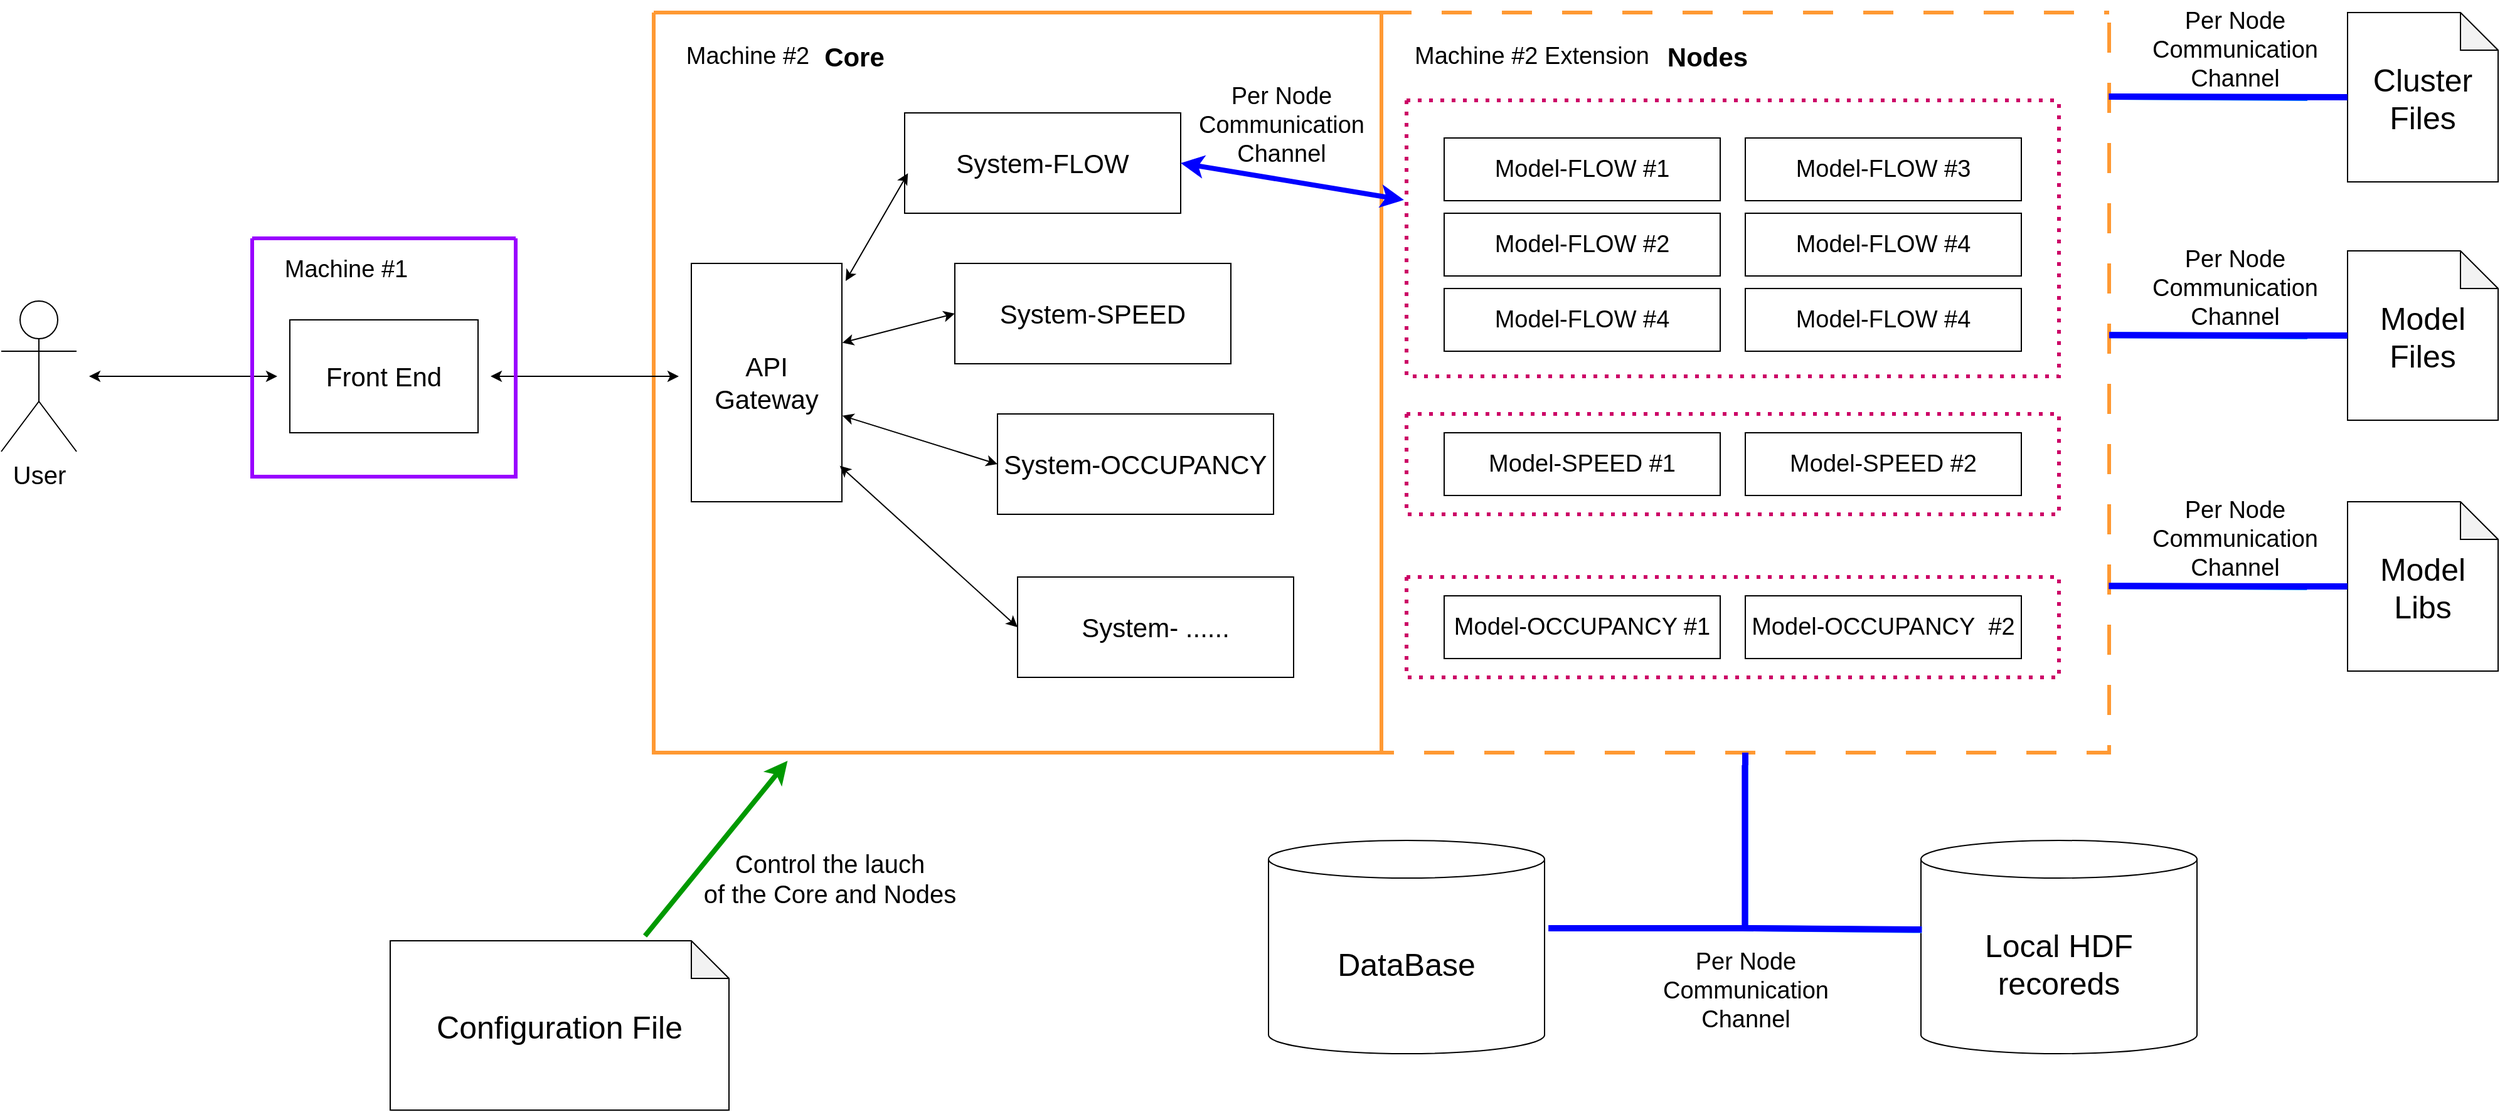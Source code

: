 <mxfile version="21.5.2" type="device" pages="2">
  <diagram name="arch" id="t-OXCBM75_guDQFJXikh">
    <mxGraphModel dx="3182" dy="1407" grid="1" gridSize="10" guides="1" tooltips="1" connect="1" arrows="1" fold="1" page="1" pageScale="1" pageWidth="827" pageHeight="1169" math="0" shadow="0">
      <root>
        <mxCell id="0" />
        <mxCell id="1" parent="0" />
        <mxCell id="BsjfcDH8OL25CWf0YW9Y-41" value="" style="swimlane;startSize=0;strokeColor=#FF9933;strokeWidth=3;dashed=1;dashPattern=8 8;" vertex="1" parent="1">
          <mxGeometry x="710" y="220" width="580" height="590" as="geometry" />
        </mxCell>
        <mxCell id="BsjfcDH8OL25CWf0YW9Y-42" value="&lt;font style=&quot;font-size: 19px;&quot;&gt;Model-FLOW #1&lt;/font&gt;" style="rounded=0;whiteSpace=wrap;html=1;" vertex="1" parent="BsjfcDH8OL25CWf0YW9Y-41">
          <mxGeometry x="50" y="100" width="220" height="50" as="geometry" />
        </mxCell>
        <mxCell id="BsjfcDH8OL25CWf0YW9Y-43" value="&lt;font style=&quot;font-size: 19px;&quot;&gt;Model-FLOW #2&lt;/font&gt;" style="rounded=0;whiteSpace=wrap;html=1;" vertex="1" parent="BsjfcDH8OL25CWf0YW9Y-41">
          <mxGeometry x="50" y="160" width="220" height="50" as="geometry" />
        </mxCell>
        <mxCell id="BsjfcDH8OL25CWf0YW9Y-44" value="&lt;font style=&quot;font-size: 19px;&quot;&gt;Model-FLOW #3&lt;/font&gt;" style="rounded=0;whiteSpace=wrap;html=1;" vertex="1" parent="BsjfcDH8OL25CWf0YW9Y-41">
          <mxGeometry x="290" y="100" width="220" height="50" as="geometry" />
        </mxCell>
        <mxCell id="BsjfcDH8OL25CWf0YW9Y-45" value="&lt;font style=&quot;font-size: 19px;&quot;&gt;Model-FLOW #4&lt;/font&gt;" style="rounded=0;whiteSpace=wrap;html=1;" vertex="1" parent="BsjfcDH8OL25CWf0YW9Y-41">
          <mxGeometry x="290" y="160" width="220" height="50" as="geometry" />
        </mxCell>
        <mxCell id="BsjfcDH8OL25CWf0YW9Y-46" value="&lt;font style=&quot;font-size: 19px;&quot;&gt;Machine #2 Extension&lt;br&gt;&lt;/font&gt;" style="text;html=1;strokeColor=none;fillColor=none;align=center;verticalAlign=middle;whiteSpace=wrap;rounded=0;" vertex="1" parent="BsjfcDH8OL25CWf0YW9Y-41">
          <mxGeometry x="20" y="20" width="200" height="30" as="geometry" />
        </mxCell>
        <mxCell id="BsjfcDH8OL25CWf0YW9Y-47" value="&lt;font style=&quot;font-size: 19px;&quot;&gt;Model-FLOW #4&lt;/font&gt;" style="rounded=0;whiteSpace=wrap;html=1;" vertex="1" parent="BsjfcDH8OL25CWf0YW9Y-41">
          <mxGeometry x="50" y="220" width="220" height="50" as="geometry" />
        </mxCell>
        <mxCell id="BsjfcDH8OL25CWf0YW9Y-48" value="&lt;font style=&quot;font-size: 19px;&quot;&gt;Model-FLOW #4&lt;/font&gt;" style="rounded=0;whiteSpace=wrap;html=1;" vertex="1" parent="BsjfcDH8OL25CWf0YW9Y-41">
          <mxGeometry x="290" y="220" width="220" height="50" as="geometry" />
        </mxCell>
        <mxCell id="BsjfcDH8OL25CWf0YW9Y-50" value="&lt;font style=&quot;font-size: 19px;&quot;&gt;Model-SPEED #1&lt;/font&gt;" style="rounded=0;whiteSpace=wrap;html=1;" vertex="1" parent="BsjfcDH8OL25CWf0YW9Y-41">
          <mxGeometry x="50" y="335" width="220" height="50" as="geometry" />
        </mxCell>
        <mxCell id="BsjfcDH8OL25CWf0YW9Y-52" value="&lt;font style=&quot;font-size: 19px;&quot;&gt;Model-SPEED&amp;nbsp;#2&lt;/font&gt;" style="rounded=0;whiteSpace=wrap;html=1;" vertex="1" parent="BsjfcDH8OL25CWf0YW9Y-41">
          <mxGeometry x="290" y="335" width="220" height="50" as="geometry" />
        </mxCell>
        <mxCell id="BsjfcDH8OL25CWf0YW9Y-55" value="&lt;font style=&quot;font-size: 19px;&quot;&gt;Model-OCCUPANCY #1&lt;/font&gt;" style="rounded=0;whiteSpace=wrap;html=1;" vertex="1" parent="BsjfcDH8OL25CWf0YW9Y-41">
          <mxGeometry x="50" y="465" width="220" height="50" as="geometry" />
        </mxCell>
        <mxCell id="BsjfcDH8OL25CWf0YW9Y-56" value="&lt;font style=&quot;font-size: 19px;&quot;&gt;Model-OCCUPANCY&amp;nbsp;&amp;nbsp;#2&lt;/font&gt;" style="rounded=0;whiteSpace=wrap;html=1;" vertex="1" parent="BsjfcDH8OL25CWf0YW9Y-41">
          <mxGeometry x="290" y="465" width="220" height="50" as="geometry" />
        </mxCell>
        <mxCell id="BsjfcDH8OL25CWf0YW9Y-78" value="" style="swimlane;startSize=0;strokeColor=#CC0066;strokeWidth=3;dashed=1;dashPattern=1 2;" vertex="1" parent="BsjfcDH8OL25CWf0YW9Y-41">
          <mxGeometry x="20" y="70" width="520" height="220" as="geometry" />
        </mxCell>
        <mxCell id="BsjfcDH8OL25CWf0YW9Y-80" value="" style="swimlane;startSize=0;strokeColor=#CC0066;strokeWidth=3;dashed=1;dashPattern=1 2;" vertex="1" parent="BsjfcDH8OL25CWf0YW9Y-41">
          <mxGeometry x="20" y="320" width="520" height="80" as="geometry" />
        </mxCell>
        <mxCell id="BsjfcDH8OL25CWf0YW9Y-87" value="" style="swimlane;startSize=0;strokeColor=#CC0066;strokeWidth=3;dashed=1;dashPattern=1 2;" vertex="1" parent="BsjfcDH8OL25CWf0YW9Y-41">
          <mxGeometry x="20" y="450" width="520" height="80" as="geometry" />
        </mxCell>
        <mxCell id="BsjfcDH8OL25CWf0YW9Y-91" value="&lt;font style=&quot;font-size: 21px;&quot;&gt;&lt;b&gt;Nodes&lt;/b&gt;&lt;/font&gt;" style="text;html=1;strokeColor=none;fillColor=none;align=center;verticalAlign=middle;whiteSpace=wrap;rounded=0;" vertex="1" parent="BsjfcDH8OL25CWf0YW9Y-41">
          <mxGeometry x="230" y="20" width="60" height="30" as="geometry" />
        </mxCell>
        <mxCell id="BsjfcDH8OL25CWf0YW9Y-15" value="" style="swimlane;startSize=0;strokeColor=#FF9933;strokeWidth=3;" vertex="1" parent="1">
          <mxGeometry x="130" y="220" width="580" height="590" as="geometry" />
        </mxCell>
        <mxCell id="BsjfcDH8OL25CWf0YW9Y-14" value="&lt;font style=&quot;font-size: 21px;&quot;&gt;API&lt;br&gt;Gateway&lt;/font&gt;" style="rounded=0;whiteSpace=wrap;html=1;" vertex="1" parent="BsjfcDH8OL25CWf0YW9Y-15">
          <mxGeometry x="30" y="200" width="120" height="190" as="geometry" />
        </mxCell>
        <mxCell id="BsjfcDH8OL25CWf0YW9Y-7" value="&lt;font style=&quot;font-size: 21px;&quot;&gt;System-FLOW&lt;/font&gt;" style="rounded=0;whiteSpace=wrap;html=1;" vertex="1" parent="BsjfcDH8OL25CWf0YW9Y-15">
          <mxGeometry x="200" y="80" width="220" height="80" as="geometry" />
        </mxCell>
        <mxCell id="BsjfcDH8OL25CWf0YW9Y-18" value="" style="endArrow=classic;startArrow=classic;html=1;rounded=0;exitX=1.025;exitY=0.074;exitDx=0;exitDy=0;exitPerimeter=0;entryX=0.012;entryY=0.601;entryDx=0;entryDy=0;entryPerimeter=0;" edge="1" parent="BsjfcDH8OL25CWf0YW9Y-15" source="BsjfcDH8OL25CWf0YW9Y-14" target="BsjfcDH8OL25CWf0YW9Y-7">
          <mxGeometry width="50" height="50" relative="1" as="geometry">
            <mxPoint x="170" y="210" as="sourcePoint" />
            <mxPoint x="270" y="120" as="targetPoint" />
          </mxGeometry>
        </mxCell>
        <mxCell id="BsjfcDH8OL25CWf0YW9Y-19" value="&lt;font style=&quot;font-size: 21px;&quot;&gt;System-SPEED&lt;/font&gt;" style="rounded=0;whiteSpace=wrap;html=1;" vertex="1" parent="BsjfcDH8OL25CWf0YW9Y-15">
          <mxGeometry x="240" y="200" width="220" height="80" as="geometry" />
        </mxCell>
        <mxCell id="BsjfcDH8OL25CWf0YW9Y-20" value="&lt;font style=&quot;font-size: 21px;&quot;&gt;System-OCCUPANCY&lt;/font&gt;" style="rounded=0;whiteSpace=wrap;html=1;" vertex="1" parent="BsjfcDH8OL25CWf0YW9Y-15">
          <mxGeometry x="274" y="320" width="220" height="80" as="geometry" />
        </mxCell>
        <mxCell id="BsjfcDH8OL25CWf0YW9Y-21" value="&lt;font style=&quot;font-size: 21px;&quot;&gt;System- ......&lt;/font&gt;" style="rounded=0;whiteSpace=wrap;html=1;" vertex="1" parent="BsjfcDH8OL25CWf0YW9Y-15">
          <mxGeometry x="290" y="450" width="220" height="80" as="geometry" />
        </mxCell>
        <mxCell id="BsjfcDH8OL25CWf0YW9Y-22" value="" style="endArrow=classic;startArrow=classic;html=1;rounded=0;entryX=0;entryY=0.5;entryDx=0;entryDy=0;exitX=1.003;exitY=0.333;exitDx=0;exitDy=0;exitPerimeter=0;" edge="1" parent="BsjfcDH8OL25CWf0YW9Y-15" source="BsjfcDH8OL25CWf0YW9Y-14" target="BsjfcDH8OL25CWf0YW9Y-19">
          <mxGeometry width="50" height="50" relative="1" as="geometry">
            <mxPoint x="170" y="270" as="sourcePoint" />
            <mxPoint x="270" y="240" as="targetPoint" />
          </mxGeometry>
        </mxCell>
        <mxCell id="BsjfcDH8OL25CWf0YW9Y-23" value="" style="endArrow=classic;startArrow=classic;html=1;rounded=0;entryX=0;entryY=0.5;entryDx=0;entryDy=0;exitX=1.003;exitY=0.639;exitDx=0;exitDy=0;exitPerimeter=0;" edge="1" parent="BsjfcDH8OL25CWf0YW9Y-15" source="BsjfcDH8OL25CWf0YW9Y-14" target="BsjfcDH8OL25CWf0YW9Y-20">
          <mxGeometry width="50" height="50" relative="1" as="geometry">
            <mxPoint x="170" y="310" as="sourcePoint" />
            <mxPoint x="270" y="360" as="targetPoint" />
          </mxGeometry>
        </mxCell>
        <mxCell id="BsjfcDH8OL25CWf0YW9Y-26" value="&lt;font style=&quot;font-size: 19px;&quot;&gt;Machine #2&lt;br&gt;&lt;/font&gt;" style="text;html=1;strokeColor=none;fillColor=none;align=center;verticalAlign=middle;whiteSpace=wrap;rounded=0;" vertex="1" parent="BsjfcDH8OL25CWf0YW9Y-15">
          <mxGeometry x="20" y="20" width="110" height="30" as="geometry" />
        </mxCell>
        <mxCell id="BsjfcDH8OL25CWf0YW9Y-27" value="" style="endArrow=classic;startArrow=classic;html=1;rounded=0;entryX=0;entryY=0.5;entryDx=0;entryDy=0;exitX=0.986;exitY=0.849;exitDx=0;exitDy=0;exitPerimeter=0;" edge="1" parent="BsjfcDH8OL25CWf0YW9Y-15" source="BsjfcDH8OL25CWf0YW9Y-14" target="BsjfcDH8OL25CWf0YW9Y-21">
          <mxGeometry width="50" height="50" relative="1" as="geometry">
            <mxPoint x="180" y="320" as="sourcePoint" />
            <mxPoint x="280" y="370" as="targetPoint" />
          </mxGeometry>
        </mxCell>
        <mxCell id="BsjfcDH8OL25CWf0YW9Y-90" value="&lt;font style=&quot;font-size: 21px;&quot;&gt;&lt;b&gt;Core&lt;/b&gt;&lt;/font&gt;" style="text;html=1;strokeColor=none;fillColor=none;align=center;verticalAlign=middle;whiteSpace=wrap;rounded=0;" vertex="1" parent="BsjfcDH8OL25CWf0YW9Y-15">
          <mxGeometry x="130" y="20" width="60" height="30" as="geometry" />
        </mxCell>
        <mxCell id="BsjfcDH8OL25CWf0YW9Y-101" value="&lt;font style=&quot;font-size: 19px;&quot;&gt;Per Node&lt;br style=&quot;border-color: var(--border-color);&quot;&gt;Communication&lt;br style=&quot;border-color: var(--border-color);&quot;&gt;Channel&lt;/font&gt;" style="text;html=1;align=center;verticalAlign=middle;resizable=0;points=[];autosize=1;strokeColor=none;fillColor=none;" vertex="1" parent="BsjfcDH8OL25CWf0YW9Y-15">
          <mxGeometry x="420" y="50" width="160" height="80" as="geometry" />
        </mxCell>
        <mxCell id="BsjfcDH8OL25CWf0YW9Y-8" value="&lt;font style=&quot;font-size: 20px;&quot;&gt;User&lt;/font&gt;" style="shape=umlActor;verticalLabelPosition=bottom;verticalAlign=top;html=1;outlineConnect=0;" vertex="1" parent="1">
          <mxGeometry x="-390" y="450" width="60" height="120" as="geometry" />
        </mxCell>
        <mxCell id="BsjfcDH8OL25CWf0YW9Y-11" value="&lt;font style=&quot;font-size: 21px;&quot;&gt;Front End&lt;/font&gt;" style="rounded=0;whiteSpace=wrap;html=1;" vertex="1" parent="1">
          <mxGeometry x="-160" y="465" width="150" height="90" as="geometry" />
        </mxCell>
        <mxCell id="BsjfcDH8OL25CWf0YW9Y-12" value="" style="endArrow=classic;startArrow=classic;html=1;rounded=0;" edge="1" parent="1">
          <mxGeometry width="50" height="50" relative="1" as="geometry">
            <mxPoint x="-320" y="510" as="sourcePoint" />
            <mxPoint x="-170" y="510" as="targetPoint" />
          </mxGeometry>
        </mxCell>
        <mxCell id="BsjfcDH8OL25CWf0YW9Y-13" value="" style="endArrow=classic;startArrow=classic;html=1;rounded=0;" edge="1" parent="1">
          <mxGeometry width="50" height="50" relative="1" as="geometry">
            <mxPoint y="510" as="sourcePoint" />
            <mxPoint x="150" y="510" as="targetPoint" />
          </mxGeometry>
        </mxCell>
        <mxCell id="BsjfcDH8OL25CWf0YW9Y-16" value="" style="swimlane;startSize=0;strokeColor=#9900ff;strokeWidth=3;" vertex="1" parent="1">
          <mxGeometry x="-190" y="400" width="210" height="190" as="geometry" />
        </mxCell>
        <mxCell id="BsjfcDH8OL25CWf0YW9Y-25" value="&lt;font style=&quot;font-size: 19px;&quot;&gt;Machine #1&lt;/font&gt;" style="text;html=1;strokeColor=none;fillColor=none;align=center;verticalAlign=middle;whiteSpace=wrap;rounded=0;" vertex="1" parent="BsjfcDH8OL25CWf0YW9Y-16">
          <mxGeometry x="20" y="10" width="110" height="30" as="geometry" />
        </mxCell>
        <mxCell id="BsjfcDH8OL25CWf0YW9Y-59" value="&lt;font style=&quot;font-size: 25px;&quot;&gt;DataBase&lt;/font&gt;" style="shape=cylinder3;whiteSpace=wrap;html=1;boundedLbl=1;backgroundOutline=1;size=15;" vertex="1" parent="1">
          <mxGeometry x="620" y="880" width="220" height="170" as="geometry" />
        </mxCell>
        <mxCell id="BsjfcDH8OL25CWf0YW9Y-60" value="" style="endArrow=none;html=1;rounded=0;exitX=1.014;exitY=0.412;exitDx=0;exitDy=0;exitPerimeter=0;entryX=0.5;entryY=1;entryDx=0;entryDy=0;strokeColor=#0000FF;strokeWidth=5;" edge="1" parent="1" source="BsjfcDH8OL25CWf0YW9Y-59" target="BsjfcDH8OL25CWf0YW9Y-41">
          <mxGeometry width="50" height="50" relative="1" as="geometry">
            <mxPoint x="690" y="740" as="sourcePoint" />
            <mxPoint x="740" y="690" as="targetPoint" />
            <Array as="points">
              <mxPoint x="1000" y="950" />
            </Array>
          </mxGeometry>
        </mxCell>
        <mxCell id="BsjfcDH8OL25CWf0YW9Y-61" value="&lt;font style=&quot;font-size: 25px;&quot;&gt;Model&lt;br&gt;Files&lt;/font&gt;" style="shape=note;whiteSpace=wrap;html=1;backgroundOutline=1;darkOpacity=0.05;" vertex="1" parent="1">
          <mxGeometry x="1480" y="410" width="120" height="135" as="geometry" />
        </mxCell>
        <mxCell id="BsjfcDH8OL25CWf0YW9Y-62" value="" style="endArrow=none;html=1;rounded=0;strokeColor=#007FFF;strokeWidth=5;exitX=1.004;exitY=0.707;exitDx=0;exitDy=0;exitPerimeter=0;" edge="1" parent="1">
          <mxGeometry width="50" height="50" relative="1" as="geometry">
            <mxPoint x="1290.32" y="477.13" as="sourcePoint" />
            <mxPoint x="1448" y="478" as="targetPoint" />
          </mxGeometry>
        </mxCell>
        <mxCell id="BsjfcDH8OL25CWf0YW9Y-64" value="&lt;span style=&quot;font-size: 25px;&quot;&gt;Cluster Files&lt;/span&gt;" style="shape=note;whiteSpace=wrap;html=1;backgroundOutline=1;darkOpacity=0.05;" vertex="1" parent="1">
          <mxGeometry x="1480" y="220" width="120" height="135" as="geometry" />
        </mxCell>
        <mxCell id="BsjfcDH8OL25CWf0YW9Y-65" value="" style="endArrow=none;html=1;rounded=0;strokeColor=#007FFF;strokeWidth=5;exitX=1.004;exitY=0.707;exitDx=0;exitDy=0;exitPerimeter=0;" edge="1" parent="1">
          <mxGeometry width="50" height="50" relative="1" as="geometry">
            <mxPoint x="1290" y="287" as="sourcePoint" />
            <mxPoint x="1448" y="288" as="targetPoint" />
          </mxGeometry>
        </mxCell>
        <mxCell id="BsjfcDH8OL25CWf0YW9Y-66" value="&lt;font style=&quot;font-size: 25px;&quot;&gt;Model&lt;br&gt;Libs&lt;/font&gt;" style="shape=note;whiteSpace=wrap;html=1;backgroundOutline=1;darkOpacity=0.05;" vertex="1" parent="1">
          <mxGeometry x="1480" y="610" width="120" height="135" as="geometry" />
        </mxCell>
        <mxCell id="BsjfcDH8OL25CWf0YW9Y-67" value="" style="endArrow=none;html=1;rounded=0;strokeColor=#007FFF;strokeWidth=5;exitX=1.004;exitY=0.707;exitDx=0;exitDy=0;exitPerimeter=0;" edge="1" parent="1">
          <mxGeometry width="50" height="50" relative="1" as="geometry">
            <mxPoint x="1290.0" y="677.13" as="sourcePoint" />
            <mxPoint x="1447.68" y="678" as="targetPoint" />
          </mxGeometry>
        </mxCell>
        <mxCell id="BsjfcDH8OL25CWf0YW9Y-85" value="&lt;span style=&quot;font-size: 25px;&quot;&gt;Local HDF recoreds&lt;/span&gt;" style="shape=cylinder3;whiteSpace=wrap;html=1;boundedLbl=1;backgroundOutline=1;size=15;" vertex="1" parent="1">
          <mxGeometry x="1140" y="880" width="220" height="170" as="geometry" />
        </mxCell>
        <mxCell id="BsjfcDH8OL25CWf0YW9Y-86" value="" style="endArrow=none;html=1;rounded=0;strokeColor=#3399FF;strokeWidth=5;exitX=0.003;exitY=0.42;exitDx=0;exitDy=0;exitPerimeter=0;" edge="1" parent="1" source="BsjfcDH8OL25CWf0YW9Y-85">
          <mxGeometry width="50" height="50" relative="1" as="geometry">
            <mxPoint x="1110" y="950" as="sourcePoint" />
            <mxPoint x="1000" y="820" as="targetPoint" />
            <Array as="points">
              <mxPoint x="1000" y="950" />
            </Array>
          </mxGeometry>
        </mxCell>
        <mxCell id="BsjfcDH8OL25CWf0YW9Y-88" value="&lt;font style=&quot;font-size: 25px;&quot;&gt;Configuration File&lt;/font&gt;" style="shape=note;whiteSpace=wrap;html=1;backgroundOutline=1;darkOpacity=0.05;" vertex="1" parent="1">
          <mxGeometry x="-80" y="960" width="270" height="135" as="geometry" />
        </mxCell>
        <mxCell id="BsjfcDH8OL25CWf0YW9Y-89" value="" style="endArrow=classic;html=1;rounded=0;exitX=0.752;exitY=-0.029;exitDx=0;exitDy=0;exitPerimeter=0;entryX=0.184;entryY=1.011;entryDx=0;entryDy=0;entryPerimeter=0;strokeWidth=4;fontColor=#CC00CC;strokeColor=#009900;" edge="1" parent="1" source="BsjfcDH8OL25CWf0YW9Y-88" target="BsjfcDH8OL25CWf0YW9Y-15">
          <mxGeometry width="50" height="50" relative="1" as="geometry">
            <mxPoint x="660" y="650" as="sourcePoint" />
            <mxPoint x="710" y="600" as="targetPoint" />
          </mxGeometry>
        </mxCell>
        <mxCell id="BsjfcDH8OL25CWf0YW9Y-92" value="" style="endArrow=classic;startArrow=classic;html=1;rounded=0;exitX=1;exitY=0.5;exitDx=0;exitDy=0;entryX=-0.004;entryY=0.361;entryDx=0;entryDy=0;entryPerimeter=0;strokeColor=#0000FF;strokeWidth=4;" edge="1" parent="1" source="BsjfcDH8OL25CWf0YW9Y-7" target="BsjfcDH8OL25CWf0YW9Y-78">
          <mxGeometry width="50" height="50" relative="1" as="geometry">
            <mxPoint x="660" y="650" as="sourcePoint" />
            <mxPoint x="710" y="600" as="targetPoint" />
          </mxGeometry>
        </mxCell>
        <mxCell id="BsjfcDH8OL25CWf0YW9Y-93" value="" style="endArrow=none;html=1;rounded=0;strokeColor=#0000FF;strokeWidth=5;exitX=1.004;exitY=0.707;exitDx=0;exitDy=0;exitPerimeter=0;entryX=0;entryY=0.5;entryDx=0;entryDy=0;entryPerimeter=0;" edge="1" parent="1" target="BsjfcDH8OL25CWf0YW9Y-64">
          <mxGeometry width="50" height="50" relative="1" as="geometry">
            <mxPoint x="1289.68" y="287" as="sourcePoint" />
            <mxPoint x="1447.68" y="288" as="targetPoint" />
          </mxGeometry>
        </mxCell>
        <mxCell id="BsjfcDH8OL25CWf0YW9Y-94" value="" style="endArrow=none;html=1;rounded=0;strokeColor=#0000FF;strokeWidth=5;exitX=1.004;exitY=0.707;exitDx=0;exitDy=0;exitPerimeter=0;entryX=0;entryY=0.5;entryDx=0;entryDy=0;entryPerimeter=0;" edge="1" parent="1" target="BsjfcDH8OL25CWf0YW9Y-61">
          <mxGeometry width="50" height="50" relative="1" as="geometry">
            <mxPoint x="1290.0" y="477.13" as="sourcePoint" />
            <mxPoint x="1447.68" y="478" as="targetPoint" />
          </mxGeometry>
        </mxCell>
        <mxCell id="BsjfcDH8OL25CWf0YW9Y-95" value="" style="endArrow=none;html=1;rounded=0;strokeColor=#0000FF;strokeWidth=5;exitX=1.004;exitY=0.707;exitDx=0;exitDy=0;exitPerimeter=0;entryX=0;entryY=0.5;entryDx=0;entryDy=0;entryPerimeter=0;" edge="1" parent="1" target="BsjfcDH8OL25CWf0YW9Y-66">
          <mxGeometry width="50" height="50" relative="1" as="geometry">
            <mxPoint x="1289.68" y="677.13" as="sourcePoint" />
            <mxPoint x="1447.36" y="678" as="targetPoint" />
          </mxGeometry>
        </mxCell>
        <mxCell id="BsjfcDH8OL25CWf0YW9Y-96" value="" style="endArrow=none;html=1;rounded=0;strokeColor=#0000FF;strokeWidth=5;exitX=0.003;exitY=0.42;exitDx=0;exitDy=0;exitPerimeter=0;" edge="1" parent="1">
          <mxGeometry width="50" height="50" relative="1" as="geometry">
            <mxPoint x="1140.68" y="951" as="sourcePoint" />
            <mxPoint x="999.68" y="820" as="targetPoint" />
            <Array as="points">
              <mxPoint x="999.68" y="950" />
            </Array>
          </mxGeometry>
        </mxCell>
        <mxCell id="BsjfcDH8OL25CWf0YW9Y-102" value="&lt;font style=&quot;font-size: 19px;&quot;&gt;Per Node&lt;br style=&quot;border-color: var(--border-color);&quot;&gt;Communication&lt;br style=&quot;border-color: var(--border-color);&quot;&gt;Channel&lt;/font&gt;" style="text;html=1;align=center;verticalAlign=middle;resizable=0;points=[];autosize=1;strokeColor=none;fillColor=none;" vertex="1" parent="1">
          <mxGeometry x="1310.0" y="210" width="160" height="80" as="geometry" />
        </mxCell>
        <mxCell id="BsjfcDH8OL25CWf0YW9Y-103" value="&lt;font style=&quot;font-size: 19px;&quot;&gt;Per Node&lt;br style=&quot;border-color: var(--border-color);&quot;&gt;Communication&lt;br style=&quot;border-color: var(--border-color);&quot;&gt;Channel&lt;/font&gt;" style="text;html=1;align=center;verticalAlign=middle;resizable=0;points=[];autosize=1;strokeColor=none;fillColor=none;" vertex="1" parent="1">
          <mxGeometry x="1310.0" y="400" width="160" height="80" as="geometry" />
        </mxCell>
        <mxCell id="BsjfcDH8OL25CWf0YW9Y-104" value="&lt;font style=&quot;font-size: 19px;&quot;&gt;Per Node&lt;br style=&quot;border-color: var(--border-color);&quot;&gt;Communication&lt;br style=&quot;border-color: var(--border-color);&quot;&gt;Channel&lt;/font&gt;" style="text;html=1;align=center;verticalAlign=middle;resizable=0;points=[];autosize=1;strokeColor=none;fillColor=none;" vertex="1" parent="1">
          <mxGeometry x="1310.0" y="600" width="160" height="80" as="geometry" />
        </mxCell>
        <mxCell id="BsjfcDH8OL25CWf0YW9Y-105" value="&lt;font style=&quot;font-size: 19px;&quot;&gt;Per Node&lt;br style=&quot;border-color: var(--border-color);&quot;&gt;Communication&lt;br style=&quot;border-color: var(--border-color);&quot;&gt;Channel&lt;/font&gt;" style="text;html=1;align=center;verticalAlign=middle;resizable=0;points=[];autosize=1;strokeColor=none;fillColor=none;" vertex="1" parent="1">
          <mxGeometry x="920" y="960" width="160" height="80" as="geometry" />
        </mxCell>
        <mxCell id="BsjfcDH8OL25CWf0YW9Y-109" value="&lt;font style=&quot;font-size: 20px;&quot;&gt;Control the lauch &lt;br&gt;of the Core and Nodes&lt;/font&gt;" style="text;html=1;align=center;verticalAlign=middle;resizable=0;points=[];autosize=1;strokeColor=none;fillColor=none;" vertex="1" parent="1">
          <mxGeometry x="160" y="880" width="220" height="60" as="geometry" />
        </mxCell>
      </root>
    </mxGraphModel>
  </diagram>
  <diagram id="2nl2Z_TFR53_mF55IA4R" name="design">
    <mxGraphModel dx="3656" dy="2365" grid="1" gridSize="10" guides="1" tooltips="1" connect="1" arrows="1" fold="1" page="1" pageScale="1" pageWidth="827" pageHeight="1169" math="0" shadow="0">
      <root>
        <mxCell id="0" />
        <mxCell id="1" parent="0" />
        <mxCell id="p0LioKt5p2tRiZTA31mQ-1" value="" style="swimlane;startSize=0;" vertex="1" parent="1">
          <mxGeometry x="-680" y="270" width="620" height="550" as="geometry" />
        </mxCell>
        <mxCell id="p0LioKt5p2tRiZTA31mQ-4" value="&lt;font style=&quot;font-size: 33px;&quot;&gt;Core&lt;/font&gt;" style="text;html=1;strokeColor=none;fillColor=none;align=center;verticalAlign=middle;whiteSpace=wrap;rounded=0;" vertex="1" parent="p0LioKt5p2tRiZTA31mQ-1">
          <mxGeometry x="50" y="10" width="60" height="30" as="geometry" />
        </mxCell>
        <mxCell id="p0LioKt5p2tRiZTA31mQ-7" value="&lt;font style=&quot;font-size: 20px;&quot;&gt;Config&lt;/font&gt;" style="rounded=0;whiteSpace=wrap;html=1;" vertex="1" parent="p0LioKt5p2tRiZTA31mQ-1">
          <mxGeometry x="20" y="80" width="100" height="120" as="geometry" />
        </mxCell>
        <mxCell id="Imkr-QkAkfUDr95EVoMw-3" value="" style="swimlane;startSize=0;" vertex="1" parent="p0LioKt5p2tRiZTA31mQ-1">
          <mxGeometry x="20" y="240" width="380" height="260" as="geometry" />
        </mxCell>
        <mxCell id="Imkr-QkAkfUDr95EVoMw-5" value="&lt;span style=&quot;font-size: 20px;&quot;&gt;HTTP&lt;br&gt;Server&lt;br&gt;&lt;/span&gt;" style="rounded=0;whiteSpace=wrap;html=1;" vertex="1" parent="Imkr-QkAkfUDr95EVoMw-3">
          <mxGeometry x="20" y="75" width="100" height="120" as="geometry" />
        </mxCell>
        <mxCell id="Imkr-QkAkfUDr95EVoMw-9" value="&lt;span style=&quot;font-size: 20px;&quot;&gt;API Handler&lt;/span&gt;" style="rounded=0;whiteSpace=wrap;html=1;" vertex="1" parent="Imkr-QkAkfUDr95EVoMw-3">
          <mxGeometry x="140" y="75" width="100" height="120" as="geometry" />
        </mxCell>
        <mxCell id="Imkr-QkAkfUDr95EVoMw-10" value="&lt;font style=&quot;font-size: 29px;&quot;&gt;Web Env&lt;/font&gt;" style="text;html=1;strokeColor=none;fillColor=none;align=center;verticalAlign=middle;whiteSpace=wrap;rounded=0;" vertex="1" parent="Imkr-QkAkfUDr95EVoMw-3">
          <mxGeometry x="30" y="20" width="140" height="30" as="geometry" />
        </mxCell>
        <mxCell id="Imkr-QkAkfUDr95EVoMw-7" value="&lt;span style=&quot;font-size: 20px;&quot;&gt;Spawner&lt;/span&gt;" style="rounded=0;whiteSpace=wrap;html=1;" vertex="1" parent="Imkr-QkAkfUDr95EVoMw-3">
          <mxGeometry x="260" y="75" width="100" height="120" as="geometry" />
        </mxCell>
        <mxCell id="Imkr-QkAkfUDr95EVoMw-11" value="&lt;span style=&quot;font-size: 22px;&quot;&gt;Model&lt;br&gt;Factory&lt;br&gt;&lt;/span&gt;" style="rounded=0;whiteSpace=wrap;html=1;" vertex="1" parent="p0LioKt5p2tRiZTA31mQ-1">
          <mxGeometry x="290" y="80" width="140" height="120" as="geometry" />
        </mxCell>
        <mxCell id="Imkr-QkAkfUDr95EVoMw-12" value="&lt;span style=&quot;font-size: 22px;&quot;&gt;Model&lt;br&gt;&lt;/span&gt;" style="rounded=0;whiteSpace=wrap;html=1;" vertex="1" parent="p0LioKt5p2tRiZTA31mQ-1">
          <mxGeometry x="460" y="80" width="140" height="120" as="geometry" />
        </mxCell>
        <mxCell id="Imkr-QkAkfUDr95EVoMw-13" value="&lt;span style=&quot;font-size: 20px;&quot;&gt;Logger&lt;/span&gt;" style="rounded=0;whiteSpace=wrap;html=1;" vertex="1" parent="p0LioKt5p2tRiZTA31mQ-1">
          <mxGeometry x="150" y="80" width="100" height="120" as="geometry" />
        </mxCell>
        <mxCell id="Imkr-QkAkfUDr95EVoMw-14" value="&lt;span style=&quot;font-size: 22px;&quot;&gt;System&lt;br&gt;&lt;/span&gt;" style="rounded=0;whiteSpace=wrap;html=1;" vertex="1" parent="p0LioKt5p2tRiZTA31mQ-1">
          <mxGeometry x="440" y="315" width="140" height="120" as="geometry" />
        </mxCell>
        <mxCell id="Imkr-QkAkfUDr95EVoMw-15" value="" style="endArrow=none;dashed=1;html=1;rounded=0;exitX=1;exitY=0.5;exitDx=0;exitDy=0;entryX=0;entryY=0.5;entryDx=0;entryDy=0;strokeWidth=3;" edge="1" parent="p0LioKt5p2tRiZTA31mQ-1" source="Imkr-QkAkfUDr95EVoMw-7" target="Imkr-QkAkfUDr95EVoMw-14">
          <mxGeometry width="50" height="50" relative="1" as="geometry">
            <mxPoint x="450" y="370" as="sourcePoint" />
            <mxPoint x="500" y="320" as="targetPoint" />
          </mxGeometry>
        </mxCell>
        <mxCell id="Imkr-QkAkfUDr95EVoMw-16" value="" style="endArrow=none;dashed=1;html=1;rounded=0;exitX=0.5;exitY=0;exitDx=0;exitDy=0;entryX=0.5;entryY=1;entryDx=0;entryDy=0;strokeWidth=3;" edge="1" parent="p0LioKt5p2tRiZTA31mQ-1" source="Imkr-QkAkfUDr95EVoMw-7" target="Imkr-QkAkfUDr95EVoMw-11">
          <mxGeometry width="50" height="50" relative="1" as="geometry">
            <mxPoint x="390" y="385" as="sourcePoint" />
            <mxPoint x="450" y="385" as="targetPoint" />
          </mxGeometry>
        </mxCell>
        <mxCell id="Imkr-QkAkfUDr95EVoMw-17" value="" style="endArrow=none;dashed=1;html=1;rounded=0;exitX=0.5;exitY=1;exitDx=0;exitDy=0;entryX=0.5;entryY=0;entryDx=0;entryDy=0;strokeWidth=3;" edge="1" parent="p0LioKt5p2tRiZTA31mQ-1" source="Imkr-QkAkfUDr95EVoMw-12" target="Imkr-QkAkfUDr95EVoMw-14">
          <mxGeometry width="50" height="50" relative="1" as="geometry">
            <mxPoint x="430" y="260" as="sourcePoint" />
            <mxPoint x="490" y="260" as="targetPoint" />
          </mxGeometry>
        </mxCell>
        <mxCell id="Imkr-QkAkfUDr95EVoMw-21" value="" style="endArrow=none;dashed=1;html=1;rounded=0;exitX=0.5;exitY=1;exitDx=0;exitDy=0;entryX=0.5;entryY=1;entryDx=0;entryDy=0;strokeWidth=3;" edge="1" parent="p0LioKt5p2tRiZTA31mQ-1" source="Imkr-QkAkfUDr95EVoMw-14" target="Imkr-QkAkfUDr95EVoMw-9">
          <mxGeometry width="50" height="50" relative="1" as="geometry">
            <mxPoint x="340" y="325" as="sourcePoint" />
            <mxPoint x="370" y="210" as="targetPoint" />
            <Array as="points">
              <mxPoint x="510" y="480" />
              <mxPoint x="210" y="480" />
            </Array>
          </mxGeometry>
        </mxCell>
        <mxCell id="p0LioKt5p2tRiZTA31mQ-3" value="" style="swimlane;startSize=0;" vertex="1" parent="1">
          <mxGeometry x="20" y="270" width="620" height="550" as="geometry" />
        </mxCell>
        <mxCell id="p0LioKt5p2tRiZTA31mQ-5" value="&lt;font style=&quot;font-size: 33px;&quot;&gt;Node&lt;/font&gt;" style="text;html=1;strokeColor=none;fillColor=none;align=center;verticalAlign=middle;whiteSpace=wrap;rounded=0;" vertex="1" parent="p0LioKt5p2tRiZTA31mQ-3">
          <mxGeometry x="50" y="10" width="60" height="30" as="geometry" />
        </mxCell>
        <mxCell id="p0LioKt5p2tRiZTA31mQ-8" value="&lt;font style=&quot;font-size: 20px;&quot;&gt;Config&lt;/font&gt;" style="rounded=0;whiteSpace=wrap;html=1;" vertex="1" parent="p0LioKt5p2tRiZTA31mQ-3">
          <mxGeometry x="40" y="80" width="100" height="120" as="geometry" />
        </mxCell>
        <mxCell id="Imkr-QkAkfUDr95EVoMw-20" value="&lt;span style=&quot;font-size: 20px;&quot;&gt;Logger&lt;/span&gt;" style="rounded=0;whiteSpace=wrap;html=1;" vertex="1" parent="p0LioKt5p2tRiZTA31mQ-3">
          <mxGeometry x="180" y="80" width="100" height="120" as="geometry" />
        </mxCell>
        <mxCell id="Imkr-QkAkfUDr95EVoMw-23" value="" style="swimlane;startSize=0;" vertex="1" parent="p0LioKt5p2tRiZTA31mQ-3">
          <mxGeometry x="40" y="250" width="380" height="260" as="geometry" />
        </mxCell>
        <mxCell id="Imkr-QkAkfUDr95EVoMw-24" value="&lt;span style=&quot;font-size: 20px;&quot;&gt;HTTP&lt;br&gt;Server&lt;br&gt;&lt;/span&gt;" style="rounded=0;whiteSpace=wrap;html=1;" vertex="1" parent="Imkr-QkAkfUDr95EVoMw-23">
          <mxGeometry x="20" y="75" width="100" height="120" as="geometry" />
        </mxCell>
        <mxCell id="Imkr-QkAkfUDr95EVoMw-25" value="&lt;span style=&quot;font-size: 20px;&quot;&gt;API Handler&lt;/span&gt;" style="rounded=0;whiteSpace=wrap;html=1;" vertex="1" parent="Imkr-QkAkfUDr95EVoMw-23">
          <mxGeometry x="140" y="75" width="100" height="120" as="geometry" />
        </mxCell>
        <mxCell id="Imkr-QkAkfUDr95EVoMw-26" value="&lt;font style=&quot;font-size: 29px;&quot;&gt;Web Env&lt;/font&gt;" style="text;html=1;strokeColor=none;fillColor=none;align=center;verticalAlign=middle;whiteSpace=wrap;rounded=0;" vertex="1" parent="Imkr-QkAkfUDr95EVoMw-23">
          <mxGeometry x="30" y="20" width="140" height="30" as="geometry" />
        </mxCell>
        <mxCell id="Imkr-QkAkfUDr95EVoMw-27" value="&lt;span style=&quot;font-size: 20px;&quot;&gt;Spawner&lt;/span&gt;" style="rounded=0;whiteSpace=wrap;html=1;" vertex="1" parent="Imkr-QkAkfUDr95EVoMw-23">
          <mxGeometry x="260" y="75" width="100" height="120" as="geometry" />
        </mxCell>
        <mxCell id="Imkr-QkAkfUDr95EVoMw-29" value="&lt;span style=&quot;font-size: 20px;&quot;&gt;Data&lt;br&gt;Fetcher&lt;br&gt;&lt;/span&gt;" style="rounded=0;whiteSpace=wrap;html=1;" vertex="1" parent="p0LioKt5p2tRiZTA31mQ-3">
          <mxGeometry x="470" y="330" width="100" height="120" as="geometry" />
        </mxCell>
        <mxCell id="uI3tKBbuPjg9BsWLir4P-9" value="&lt;span style=&quot;font-size: 22px;&quot;&gt;Model&lt;br&gt;&lt;/span&gt;" style="rounded=0;whiteSpace=wrap;html=1;" vertex="1" parent="p0LioKt5p2tRiZTA31mQ-3">
          <mxGeometry x="380" y="80" width="140" height="120" as="geometry" />
        </mxCell>
        <mxCell id="p0LioKt5p2tRiZTA31mQ-9" value="&lt;font style=&quot;font-size: 20px;&quot;&gt;Configuration File&lt;/font&gt;" style="shape=note;whiteSpace=wrap;html=1;backgroundOutline=1;darkOpacity=0.05;" vertex="1" parent="1">
          <mxGeometry x="-930" y="350" width="190" height="100" as="geometry" />
        </mxCell>
        <mxCell id="Imkr-QkAkfUDr95EVoMw-1" value="" style="endArrow=classic;html=1;rounded=0;" edge="1" parent="1">
          <mxGeometry width="50" height="50" relative="1" as="geometry">
            <mxPoint x="-740" y="400" as="sourcePoint" />
            <mxPoint x="-660" y="399.5" as="targetPoint" />
          </mxGeometry>
        </mxCell>
        <mxCell id="Imkr-QkAkfUDr95EVoMw-18" value="" style="endArrow=classic;html=1;rounded=0;exitX=1;exitY=0.5;exitDx=0;exitDy=0;entryX=0;entryY=0.5;entryDx=0;entryDy=0;" edge="1" parent="1" source="Imkr-QkAkfUDr95EVoMw-12" target="p0LioKt5p2tRiZTA31mQ-8">
          <mxGeometry width="50" height="50" relative="1" as="geometry">
            <mxPoint x="-230" y="640" as="sourcePoint" />
            <mxPoint x="-180" y="590" as="targetPoint" />
          </mxGeometry>
        </mxCell>
        <mxCell id="Imkr-QkAkfUDr95EVoMw-28" value="" style="endArrow=none;dashed=1;html=1;rounded=0;exitX=1;exitY=0.75;exitDx=0;exitDy=0;entryX=0;entryY=0.25;entryDx=0;entryDy=0;strokeWidth=3;" edge="1" parent="1" source="Imkr-QkAkfUDr95EVoMw-12" target="Imkr-QkAkfUDr95EVoMw-24">
          <mxGeometry width="50" height="50" relative="1" as="geometry">
            <mxPoint x="-140" y="480" as="sourcePoint" />
            <mxPoint x="-160" y="595" as="targetPoint" />
          </mxGeometry>
        </mxCell>
        <mxCell id="uI3tKBbuPjg9BsWLir4P-1" value="&lt;font style=&quot;font-size: 20px;&quot;&gt;DataBase&lt;/font&gt;" style="shape=cylinder3;whiteSpace=wrap;html=1;boundedLbl=1;backgroundOutline=1;size=15;" vertex="1" parent="1">
          <mxGeometry x="360" y="860" width="140" height="140" as="geometry" />
        </mxCell>
        <mxCell id="uI3tKBbuPjg9BsWLir4P-2" value="&lt;font style=&quot;font-size: 20px;&quot;&gt;Local HDF recoreds&lt;/font&gt;" style="shape=cylinder3;whiteSpace=wrap;html=1;boundedLbl=1;backgroundOutline=1;size=15;" vertex="1" parent="1">
          <mxGeometry x="610" y="860" width="140" height="140" as="geometry" />
        </mxCell>
        <mxCell id="uI3tKBbuPjg9BsWLir4P-3" value="" style="endArrow=none;dashed=1;html=1;rounded=0;exitX=0.5;exitY=1;exitDx=0;exitDy=0;entryX=0.5;entryY=0;entryDx=0;entryDy=0;strokeWidth=3;entryPerimeter=0;" edge="1" parent="1" source="Imkr-QkAkfUDr95EVoMw-29" target="uI3tKBbuPjg9BsWLir4P-1">
          <mxGeometry width="50" height="50" relative="1" as="geometry">
            <mxPoint x="-70" y="450" as="sourcePoint" />
            <mxPoint x="90" y="635" as="targetPoint" />
            <Array as="points">
              <mxPoint x="540" y="800" />
            </Array>
          </mxGeometry>
        </mxCell>
        <mxCell id="uI3tKBbuPjg9BsWLir4P-4" value="" style="endArrow=none;dashed=1;html=1;rounded=0;entryX=0.5;entryY=0;entryDx=0;entryDy=0;strokeWidth=3;entryPerimeter=0;" edge="1" parent="1" target="uI3tKBbuPjg9BsWLir4P-2">
          <mxGeometry width="50" height="50" relative="1" as="geometry">
            <mxPoint x="540" y="730" as="sourcePoint" />
            <mxPoint x="460" y="870" as="targetPoint" />
            <Array as="points">
              <mxPoint x="540" y="800" />
            </Array>
          </mxGeometry>
        </mxCell>
        <mxCell id="uI3tKBbuPjg9BsWLir4P-6" value="&lt;font style=&quot;font-size: 21px;&quot;&gt;Computing Resources&lt;/font&gt;" style="shape=cube;whiteSpace=wrap;html=1;boundedLbl=1;backgroundOutline=1;darkOpacity=0.05;darkOpacity2=0.1;" vertex="1" parent="1">
          <mxGeometry x="-110" y="-20" width="260" height="130" as="geometry" />
        </mxCell>
        <mxCell id="uI3tKBbuPjg9BsWLir4P-7" value="" style="endArrow=none;dashed=1;html=1;rounded=0;entryX=0.5;entryY=0;entryDx=0;entryDy=0;strokeWidth=3;exitX=0;exitY=0;exitDx=0;exitDy=55;exitPerimeter=0;" edge="1" parent="1" source="uI3tKBbuPjg9BsWLir4P-6" target="Imkr-QkAkfUDr95EVoMw-12">
          <mxGeometry width="50" height="50" relative="1" as="geometry">
            <mxPoint x="-150" y="50" as="sourcePoint" />
            <mxPoint x="-170" y="270" as="targetPoint" />
            <Array as="points">
              <mxPoint x="-150" y="35" />
            </Array>
          </mxGeometry>
        </mxCell>
        <mxCell id="uI3tKBbuPjg9BsWLir4P-8" value="&lt;font style=&quot;font-size: 21px;&quot;&gt;Allocate&lt;br&gt;Resources&lt;br&gt;&lt;/font&gt;" style="text;html=1;align=center;verticalAlign=middle;resizable=0;points=[];autosize=1;strokeColor=none;fillColor=none;" vertex="1" parent="1">
          <mxGeometry x="-275" y="130" width="120" height="60" as="geometry" />
        </mxCell>
        <mxCell id="uI3tKBbuPjg9BsWLir4P-10" value="" style="endArrow=none;dashed=1;html=1;rounded=0;entryX=0.5;entryY=0;entryDx=0;entryDy=0;strokeWidth=3;" edge="1" parent="1" target="uI3tKBbuPjg9BsWLir4P-9">
          <mxGeometry width="50" height="50" relative="1" as="geometry">
            <mxPoint x="150" y="40" as="sourcePoint" />
            <mxPoint x="266.62" y="375" as="targetPoint" />
            <Array as="points">
              <mxPoint x="470" y="40" />
            </Array>
          </mxGeometry>
        </mxCell>
        <mxCell id="uI3tKBbuPjg9BsWLir4P-11" value="&lt;font style=&quot;font-size: 21px;&quot;&gt;Use&lt;br&gt;Resources&lt;br&gt;&lt;/font&gt;" style="text;html=1;align=center;verticalAlign=middle;resizable=0;points=[];autosize=1;strokeColor=none;fillColor=none;" vertex="1" parent="1">
          <mxGeometry x="260" y="50" width="120" height="60" as="geometry" />
        </mxCell>
        <mxCell id="5xz_eeIvkqTTRxGRZQZG-1" value="&lt;span style=&quot;font-size: 22px;&quot;&gt;Model&lt;br&gt;Lib&lt;br&gt;&lt;/span&gt;" style="rounded=0;whiteSpace=wrap;html=1;" vertex="1" parent="1">
          <mxGeometry x="690" y="350" width="140" height="120" as="geometry" />
        </mxCell>
        <mxCell id="5xz_eeIvkqTTRxGRZQZG-2" value="" style="endArrow=none;dashed=1;html=1;rounded=0;exitX=0;exitY=0.5;exitDx=0;exitDy=0;entryX=1;entryY=0.5;entryDx=0;entryDy=0;strokeWidth=3;" edge="1" parent="1" source="5xz_eeIvkqTTRxGRZQZG-1" target="uI3tKBbuPjg9BsWLir4P-9">
          <mxGeometry width="50" height="50" relative="1" as="geometry">
            <mxPoint x="-140" y="480" as="sourcePoint" />
            <mxPoint x="-160" y="595" as="targetPoint" />
          </mxGeometry>
        </mxCell>
        <mxCell id="GMqbpbabeqj_QIA9PoTH-1" value="&lt;font style=&quot;font-size: 20px;&quot;&gt;Model&lt;br&gt;Files&lt;/font&gt;" style="shape=note;whiteSpace=wrap;html=1;backgroundOutline=1;darkOpacity=0.05;" vertex="1" parent="1">
          <mxGeometry x="230" y="140" width="90" height="105" as="geometry" />
        </mxCell>
        <mxCell id="GMqbpbabeqj_QIA9PoTH-2" value="" style="endArrow=none;dashed=1;html=1;rounded=0;entryX=0;entryY=0.5;entryDx=0;entryDy=0;strokeWidth=3;exitX=1;exitY=0.581;exitDx=0;exitDy=0;exitPerimeter=0;" edge="1" parent="1" source="GMqbpbabeqj_QIA9PoTH-1" target="uI3tKBbuPjg9BsWLir4P-9">
          <mxGeometry width="50" height="50" relative="1" as="geometry">
            <mxPoint x="160" y="50" as="sourcePoint" />
            <mxPoint x="480" y="360" as="targetPoint" />
            <Array as="points">
              <mxPoint x="360" y="201" />
              <mxPoint x="360" y="410" />
            </Array>
          </mxGeometry>
        </mxCell>
        <mxCell id="GMqbpbabeqj_QIA9PoTH-3" value="" style="endArrow=none;dashed=1;html=1;rounded=0;entryX=0;entryY=0.5;entryDx=0;entryDy=0;strokeWidth=3;exitX=1;exitY=0.581;exitDx=0;exitDy=0;exitPerimeter=0;entryPerimeter=0;" edge="1" parent="1" target="GMqbpbabeqj_QIA9PoTH-1">
          <mxGeometry width="50" height="50" relative="1" as="geometry">
            <mxPoint x="150" y="70" as="sourcePoint" />
            <mxPoint x="230" y="279" as="targetPoint" />
            <Array as="points">
              <mxPoint x="190" y="70" />
              <mxPoint x="190" y="193" />
            </Array>
          </mxGeometry>
        </mxCell>
        <mxCell id="qfdnF9BniHNCZiAcq3Qc-1" value="&lt;font style=&quot;font-size: 19px;&quot;&gt;Cluster Files&lt;/font&gt;" style="shape=note;whiteSpace=wrap;html=1;backgroundOutline=1;darkOpacity=0.05;" vertex="1" parent="1">
          <mxGeometry x="715" y="150" width="90" height="110" as="geometry" />
        </mxCell>
        <mxCell id="qfdnF9BniHNCZiAcq3Qc-3" value="" style="endArrow=none;dashed=1;html=1;rounded=0;exitX=0.5;exitY=1;exitDx=0;exitDy=0;entryX=0.5;entryY=0;entryDx=0;entryDy=0;strokeWidth=3;exitPerimeter=0;" edge="1" parent="1" source="qfdnF9BniHNCZiAcq3Qc-1" target="5xz_eeIvkqTTRxGRZQZG-1">
          <mxGeometry width="50" height="50" relative="1" as="geometry">
            <mxPoint x="-140" y="480" as="sourcePoint" />
            <mxPoint x="-160" y="595" as="targetPoint" />
          </mxGeometry>
        </mxCell>
      </root>
    </mxGraphModel>
  </diagram>
</mxfile>
